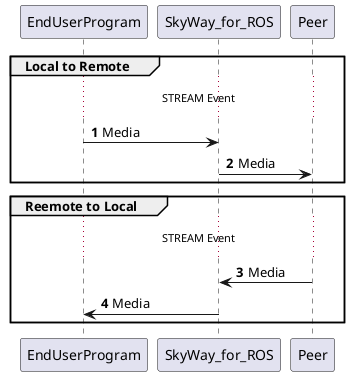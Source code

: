 @startuml
'https://plantuml.com/sequence-diagram

autonumber

group Local to Remote
    ...STREAM Event...
    EndUserProgram -> SkyWay_for_ROS: Media
    SkyWay_for_ROS -> Peer: Media
end

group Reemote to Local
    ...STREAM Event...
    SkyWay_for_ROS <- Peer: Media
    EndUserProgram <- SkyWay_for_ROS: Media
end

@enduml